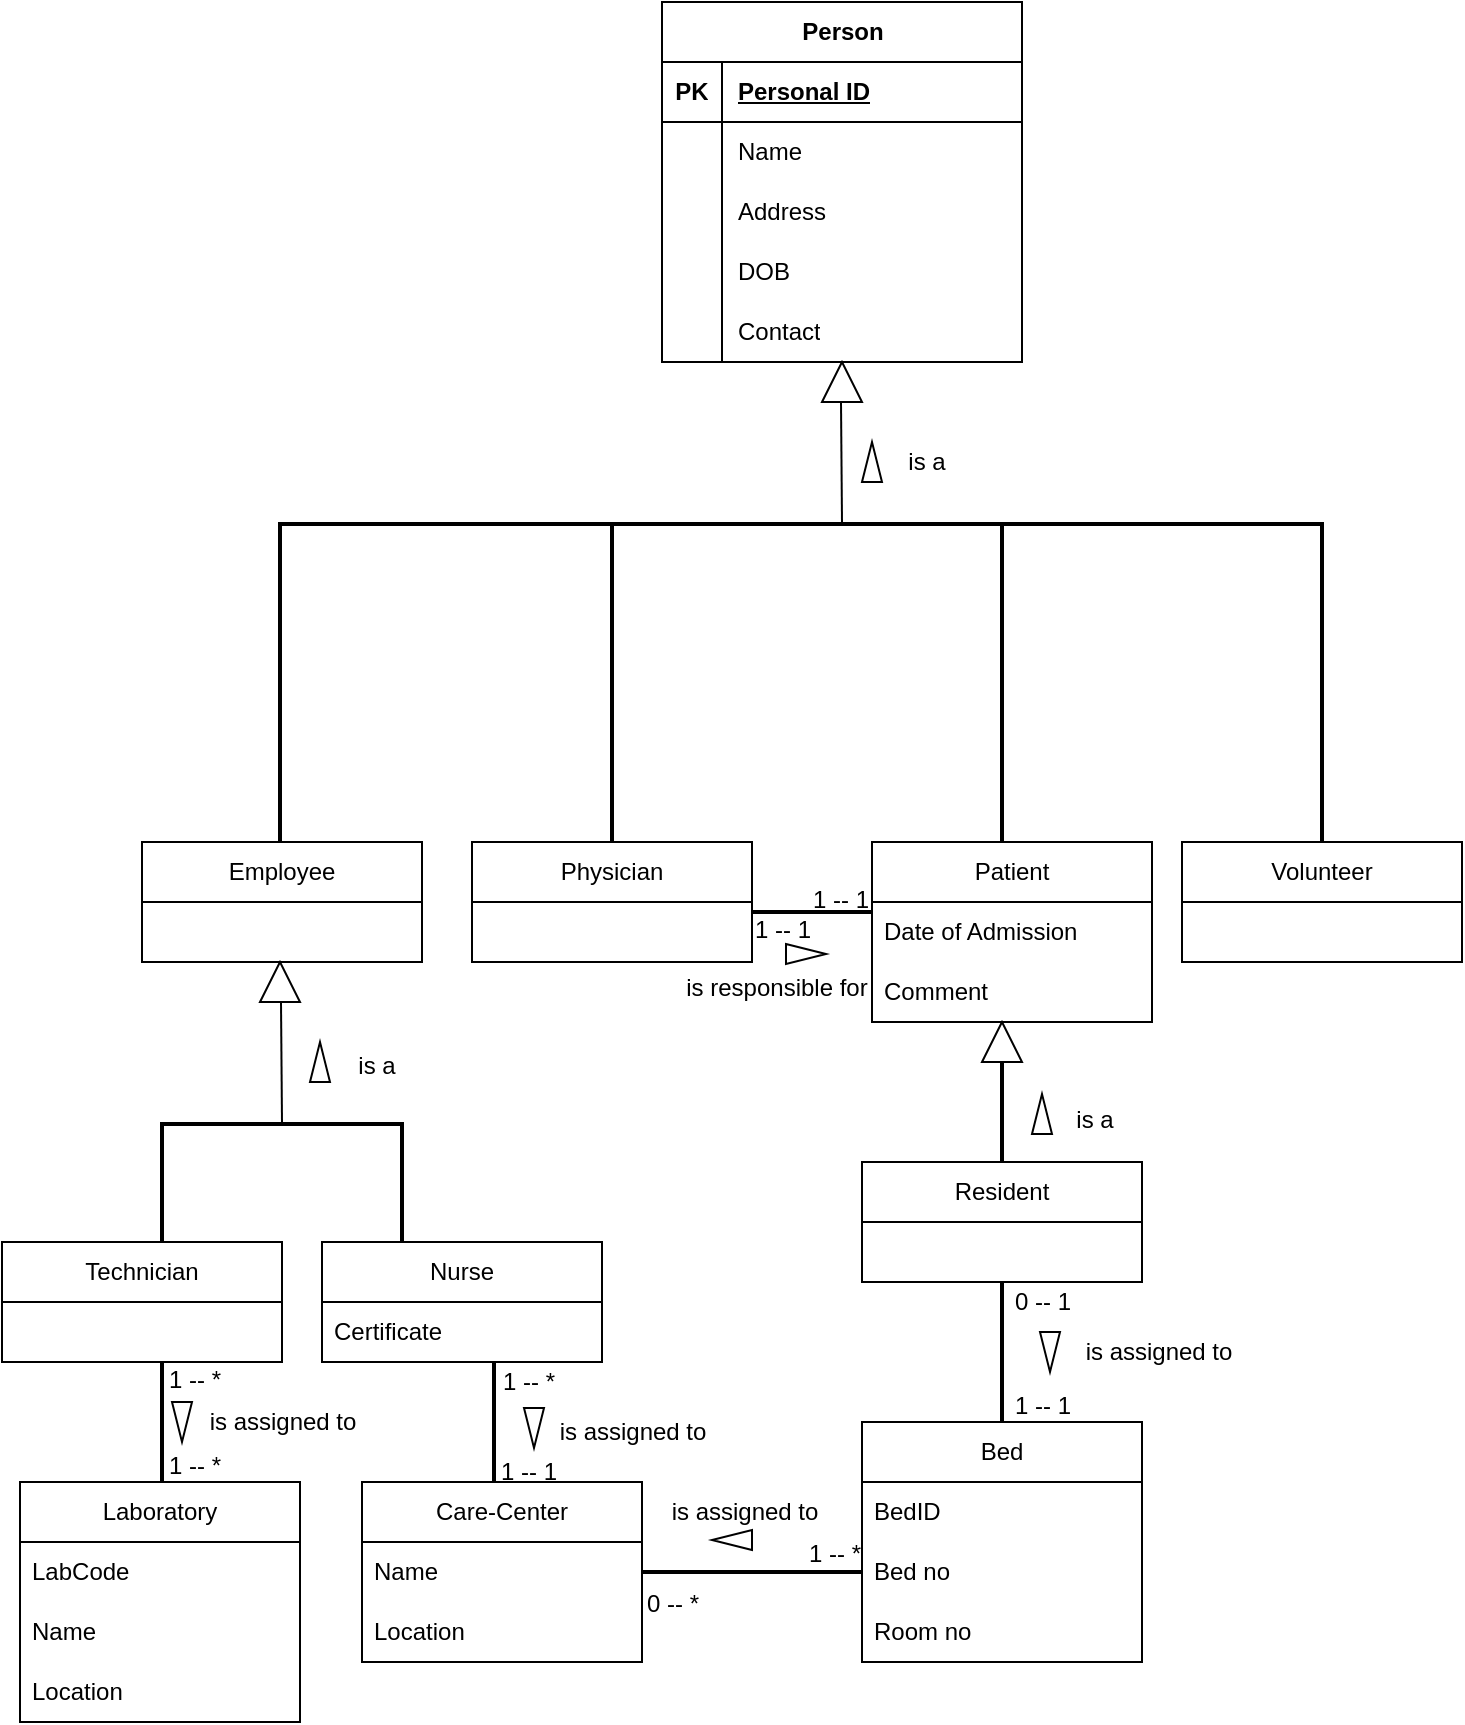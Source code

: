 <mxfile version="21.0.6" type="github">
  <diagram id="R2lEEEUBdFMjLlhIrx00" name="Page-1">
    <mxGraphModel dx="703" dy="392" grid="1" gridSize="10" guides="1" tooltips="1" connect="1" arrows="1" fold="1" page="1" pageScale="1" pageWidth="850" pageHeight="1100" math="0" shadow="0" extFonts="Permanent Marker^https://fonts.googleapis.com/css?family=Permanent+Marker">
      <root>
        <mxCell id="0" />
        <mxCell id="1" parent="0" />
        <mxCell id="s8EIIu6BeSxh9JgCokm7-1" value="Person" style="shape=table;startSize=30;container=1;collapsible=1;childLayout=tableLayout;fixedRows=1;rowLines=0;fontStyle=1;align=center;resizeLast=1;html=1;" vertex="1" parent="1">
          <mxGeometry x="460" y="20" width="180" height="180" as="geometry">
            <mxRectangle x="60" y="50" width="80" height="30" as="alternateBounds" />
          </mxGeometry>
        </mxCell>
        <mxCell id="s8EIIu6BeSxh9JgCokm7-2" value="" style="shape=tableRow;horizontal=0;startSize=0;swimlaneHead=0;swimlaneBody=0;fillColor=none;collapsible=0;dropTarget=0;points=[[0,0.5],[1,0.5]];portConstraint=eastwest;top=0;left=0;right=0;bottom=1;" vertex="1" parent="s8EIIu6BeSxh9JgCokm7-1">
          <mxGeometry y="30" width="180" height="30" as="geometry" />
        </mxCell>
        <mxCell id="s8EIIu6BeSxh9JgCokm7-3" value="PK" style="shape=partialRectangle;connectable=0;fillColor=none;top=0;left=0;bottom=0;right=0;fontStyle=1;overflow=hidden;whiteSpace=wrap;html=1;" vertex="1" parent="s8EIIu6BeSxh9JgCokm7-2">
          <mxGeometry width="30" height="30" as="geometry">
            <mxRectangle width="30" height="30" as="alternateBounds" />
          </mxGeometry>
        </mxCell>
        <mxCell id="s8EIIu6BeSxh9JgCokm7-4" value="Personal ID" style="shape=partialRectangle;connectable=0;fillColor=none;top=0;left=0;bottom=0;right=0;align=left;spacingLeft=6;fontStyle=5;overflow=hidden;whiteSpace=wrap;html=1;" vertex="1" parent="s8EIIu6BeSxh9JgCokm7-2">
          <mxGeometry x="30" width="150" height="30" as="geometry">
            <mxRectangle width="150" height="30" as="alternateBounds" />
          </mxGeometry>
        </mxCell>
        <mxCell id="s8EIIu6BeSxh9JgCokm7-5" value="" style="shape=tableRow;horizontal=0;startSize=0;swimlaneHead=0;swimlaneBody=0;fillColor=none;collapsible=0;dropTarget=0;points=[[0,0.5],[1,0.5]];portConstraint=eastwest;top=0;left=0;right=0;bottom=0;" vertex="1" parent="s8EIIu6BeSxh9JgCokm7-1">
          <mxGeometry y="60" width="180" height="30" as="geometry" />
        </mxCell>
        <mxCell id="s8EIIu6BeSxh9JgCokm7-6" value="" style="shape=partialRectangle;connectable=0;fillColor=none;top=0;left=0;bottom=0;right=0;editable=1;overflow=hidden;whiteSpace=wrap;html=1;" vertex="1" parent="s8EIIu6BeSxh9JgCokm7-5">
          <mxGeometry width="30" height="30" as="geometry">
            <mxRectangle width="30" height="30" as="alternateBounds" />
          </mxGeometry>
        </mxCell>
        <mxCell id="s8EIIu6BeSxh9JgCokm7-7" value="Name" style="shape=partialRectangle;connectable=0;fillColor=none;top=0;left=0;bottom=0;right=0;align=left;spacingLeft=6;overflow=hidden;whiteSpace=wrap;html=1;" vertex="1" parent="s8EIIu6BeSxh9JgCokm7-5">
          <mxGeometry x="30" width="150" height="30" as="geometry">
            <mxRectangle width="150" height="30" as="alternateBounds" />
          </mxGeometry>
        </mxCell>
        <mxCell id="s8EIIu6BeSxh9JgCokm7-8" value="" style="shape=tableRow;horizontal=0;startSize=0;swimlaneHead=0;swimlaneBody=0;fillColor=none;collapsible=0;dropTarget=0;points=[[0,0.5],[1,0.5]];portConstraint=eastwest;top=0;left=0;right=0;bottom=0;" vertex="1" parent="s8EIIu6BeSxh9JgCokm7-1">
          <mxGeometry y="90" width="180" height="30" as="geometry" />
        </mxCell>
        <mxCell id="s8EIIu6BeSxh9JgCokm7-9" value="" style="shape=partialRectangle;connectable=0;fillColor=none;top=0;left=0;bottom=0;right=0;editable=1;overflow=hidden;whiteSpace=wrap;html=1;" vertex="1" parent="s8EIIu6BeSxh9JgCokm7-8">
          <mxGeometry width="30" height="30" as="geometry">
            <mxRectangle width="30" height="30" as="alternateBounds" />
          </mxGeometry>
        </mxCell>
        <mxCell id="s8EIIu6BeSxh9JgCokm7-10" value="Address" style="shape=partialRectangle;connectable=0;fillColor=none;top=0;left=0;bottom=0;right=0;align=left;spacingLeft=6;overflow=hidden;whiteSpace=wrap;html=1;" vertex="1" parent="s8EIIu6BeSxh9JgCokm7-8">
          <mxGeometry x="30" width="150" height="30" as="geometry">
            <mxRectangle width="150" height="30" as="alternateBounds" />
          </mxGeometry>
        </mxCell>
        <mxCell id="s8EIIu6BeSxh9JgCokm7-11" value="" style="shape=tableRow;horizontal=0;startSize=0;swimlaneHead=0;swimlaneBody=0;fillColor=none;collapsible=0;dropTarget=0;points=[[0,0.5],[1,0.5]];portConstraint=eastwest;top=0;left=0;right=0;bottom=0;" vertex="1" parent="s8EIIu6BeSxh9JgCokm7-1">
          <mxGeometry y="120" width="180" height="30" as="geometry" />
        </mxCell>
        <mxCell id="s8EIIu6BeSxh9JgCokm7-12" value="" style="shape=partialRectangle;connectable=0;fillColor=none;top=0;left=0;bottom=0;right=0;editable=1;overflow=hidden;whiteSpace=wrap;html=1;" vertex="1" parent="s8EIIu6BeSxh9JgCokm7-11">
          <mxGeometry width="30" height="30" as="geometry">
            <mxRectangle width="30" height="30" as="alternateBounds" />
          </mxGeometry>
        </mxCell>
        <mxCell id="s8EIIu6BeSxh9JgCokm7-13" value="DOB" style="shape=partialRectangle;connectable=0;fillColor=none;top=0;left=0;bottom=0;right=0;align=left;spacingLeft=6;overflow=hidden;whiteSpace=wrap;html=1;" vertex="1" parent="s8EIIu6BeSxh9JgCokm7-11">
          <mxGeometry x="30" width="150" height="30" as="geometry">
            <mxRectangle width="150" height="30" as="alternateBounds" />
          </mxGeometry>
        </mxCell>
        <mxCell id="s8EIIu6BeSxh9JgCokm7-20" value="" style="shape=tableRow;horizontal=0;startSize=0;swimlaneHead=0;swimlaneBody=0;fillColor=none;collapsible=0;dropTarget=0;points=[[0,0.5],[1,0.5]];portConstraint=eastwest;top=0;left=0;right=0;bottom=0;" vertex="1" parent="s8EIIu6BeSxh9JgCokm7-1">
          <mxGeometry y="150" width="180" height="30" as="geometry" />
        </mxCell>
        <mxCell id="s8EIIu6BeSxh9JgCokm7-21" value="" style="shape=partialRectangle;connectable=0;fillColor=none;top=0;left=0;bottom=0;right=0;editable=1;overflow=hidden;whiteSpace=wrap;html=1;" vertex="1" parent="s8EIIu6BeSxh9JgCokm7-20">
          <mxGeometry width="30" height="30" as="geometry">
            <mxRectangle width="30" height="30" as="alternateBounds" />
          </mxGeometry>
        </mxCell>
        <mxCell id="s8EIIu6BeSxh9JgCokm7-22" value="Contact" style="shape=partialRectangle;connectable=0;fillColor=none;top=0;left=0;bottom=0;right=0;align=left;spacingLeft=6;overflow=hidden;whiteSpace=wrap;html=1;" vertex="1" parent="s8EIIu6BeSxh9JgCokm7-20">
          <mxGeometry x="30" width="150" height="30" as="geometry">
            <mxRectangle width="150" height="30" as="alternateBounds" />
          </mxGeometry>
        </mxCell>
        <mxCell id="s8EIIu6BeSxh9JgCokm7-23" value="" style="triangle;whiteSpace=wrap;html=1;rotation=-90;" vertex="1" parent="1">
          <mxGeometry x="540" y="200" width="20" height="20" as="geometry" />
        </mxCell>
        <mxCell id="s8EIIu6BeSxh9JgCokm7-24" value="" style="endArrow=none;html=1;rounded=0;" edge="1" parent="1">
          <mxGeometry relative="1" as="geometry">
            <mxPoint x="549.5" y="220" as="sourcePoint" />
            <mxPoint x="550" y="280" as="targetPoint" />
          </mxGeometry>
        </mxCell>
        <mxCell id="s8EIIu6BeSxh9JgCokm7-25" value="" style="resizable=0;html=1;whiteSpace=wrap;align=right;verticalAlign=bottom;" connectable="0" vertex="1" parent="s8EIIu6BeSxh9JgCokm7-24">
          <mxGeometry x="1" relative="1" as="geometry" />
        </mxCell>
        <mxCell id="s8EIIu6BeSxh9JgCokm7-28" value="" style="line;strokeWidth=2;html=1;" vertex="1" parent="1">
          <mxGeometry x="270" y="276" width="520" height="10" as="geometry" />
        </mxCell>
        <mxCell id="s8EIIu6BeSxh9JgCokm7-31" value="" style="line;strokeWidth=2;direction=south;html=1;" vertex="1" parent="1">
          <mxGeometry x="264" y="280" width="10" height="160" as="geometry" />
        </mxCell>
        <mxCell id="s8EIIu6BeSxh9JgCokm7-32" value="" style="line;strokeWidth=2;direction=south;html=1;" vertex="1" parent="1">
          <mxGeometry x="430" y="280" width="10" height="160" as="geometry" />
        </mxCell>
        <mxCell id="s8EIIu6BeSxh9JgCokm7-33" value="" style="line;strokeWidth=2;direction=south;html=1;" vertex="1" parent="1">
          <mxGeometry x="625" y="280" width="10" height="160" as="geometry" />
        </mxCell>
        <mxCell id="s8EIIu6BeSxh9JgCokm7-34" value="" style="line;strokeWidth=2;direction=south;html=1;" vertex="1" parent="1">
          <mxGeometry x="785" y="280" width="10" height="160" as="geometry" />
        </mxCell>
        <mxCell id="s8EIIu6BeSxh9JgCokm7-35" value="Employee" style="swimlane;fontStyle=0;childLayout=stackLayout;horizontal=1;startSize=30;horizontalStack=0;resizeParent=1;resizeParentMax=0;resizeLast=0;collapsible=1;marginBottom=0;whiteSpace=wrap;html=1;" vertex="1" parent="1">
          <mxGeometry x="200" y="440" width="140" height="60" as="geometry" />
        </mxCell>
        <mxCell id="s8EIIu6BeSxh9JgCokm7-39" value="Physician" style="swimlane;fontStyle=0;childLayout=stackLayout;horizontal=1;startSize=30;horizontalStack=0;resizeParent=1;resizeParentMax=0;resizeLast=0;collapsible=1;marginBottom=0;whiteSpace=wrap;html=1;" vertex="1" parent="1">
          <mxGeometry x="365" y="440" width="140" height="60" as="geometry" />
        </mxCell>
        <mxCell id="s8EIIu6BeSxh9JgCokm7-43" value="Patient" style="swimlane;fontStyle=0;childLayout=stackLayout;horizontal=1;startSize=30;horizontalStack=0;resizeParent=1;resizeParentMax=0;resizeLast=0;collapsible=1;marginBottom=0;whiteSpace=wrap;html=1;" vertex="1" parent="1">
          <mxGeometry x="565" y="440" width="140" height="90" as="geometry" />
        </mxCell>
        <mxCell id="s8EIIu6BeSxh9JgCokm7-44" value="Date of Admission" style="text;strokeColor=none;fillColor=none;align=left;verticalAlign=middle;spacingLeft=4;spacingRight=4;overflow=hidden;points=[[0,0.5],[1,0.5]];portConstraint=eastwest;rotatable=0;whiteSpace=wrap;html=1;" vertex="1" parent="s8EIIu6BeSxh9JgCokm7-43">
          <mxGeometry y="30" width="140" height="30" as="geometry" />
        </mxCell>
        <mxCell id="s8EIIu6BeSxh9JgCokm7-45" value="Comment" style="text;strokeColor=none;fillColor=none;align=left;verticalAlign=middle;spacingLeft=4;spacingRight=4;overflow=hidden;points=[[0,0.5],[1,0.5]];portConstraint=eastwest;rotatable=0;whiteSpace=wrap;html=1;" vertex="1" parent="s8EIIu6BeSxh9JgCokm7-43">
          <mxGeometry y="60" width="140" height="30" as="geometry" />
        </mxCell>
        <mxCell id="s8EIIu6BeSxh9JgCokm7-47" value="Volunteer" style="swimlane;fontStyle=0;childLayout=stackLayout;horizontal=1;startSize=30;horizontalStack=0;resizeParent=1;resizeParentMax=0;resizeLast=0;collapsible=1;marginBottom=0;whiteSpace=wrap;html=1;" vertex="1" parent="1">
          <mxGeometry x="720" y="440" width="140" height="60" as="geometry" />
        </mxCell>
        <mxCell id="s8EIIu6BeSxh9JgCokm7-51" value="" style="triangle;whiteSpace=wrap;html=1;rotation=-90;" vertex="1" parent="1">
          <mxGeometry x="259" y="500" width="20" height="20" as="geometry" />
        </mxCell>
        <mxCell id="s8EIIu6BeSxh9JgCokm7-52" value="" style="endArrow=none;html=1;rounded=0;" edge="1" parent="1">
          <mxGeometry relative="1" as="geometry">
            <mxPoint x="269.5" y="520" as="sourcePoint" />
            <mxPoint x="270" y="580" as="targetPoint" />
          </mxGeometry>
        </mxCell>
        <mxCell id="s8EIIu6BeSxh9JgCokm7-53" value="" style="resizable=0;html=1;whiteSpace=wrap;align=right;verticalAlign=bottom;" connectable="0" vertex="1" parent="s8EIIu6BeSxh9JgCokm7-52">
          <mxGeometry x="1" relative="1" as="geometry" />
        </mxCell>
        <mxCell id="s8EIIu6BeSxh9JgCokm7-54" value="" style="line;strokeWidth=2;html=1;" vertex="1" parent="1">
          <mxGeometry x="210" y="576" width="120" height="10" as="geometry" />
        </mxCell>
        <mxCell id="s8EIIu6BeSxh9JgCokm7-61" value="" style="line;strokeWidth=2;direction=south;html=1;" vertex="1" parent="1">
          <mxGeometry x="205" y="580" width="10" height="60" as="geometry" />
        </mxCell>
        <mxCell id="s8EIIu6BeSxh9JgCokm7-62" value="" style="line;strokeWidth=2;direction=south;html=1;" vertex="1" parent="1">
          <mxGeometry x="325" y="580" width="10" height="60" as="geometry" />
        </mxCell>
        <mxCell id="s8EIIu6BeSxh9JgCokm7-63" value="Technician" style="swimlane;fontStyle=0;childLayout=stackLayout;horizontal=1;startSize=30;horizontalStack=0;resizeParent=1;resizeParentMax=0;resizeLast=0;collapsible=1;marginBottom=0;whiteSpace=wrap;html=1;" vertex="1" parent="1">
          <mxGeometry x="130" y="640" width="140" height="60" as="geometry" />
        </mxCell>
        <mxCell id="s8EIIu6BeSxh9JgCokm7-67" value="Nurse" style="swimlane;fontStyle=0;childLayout=stackLayout;horizontal=1;startSize=30;horizontalStack=0;resizeParent=1;resizeParentMax=0;resizeLast=0;collapsible=1;marginBottom=0;whiteSpace=wrap;html=1;" vertex="1" parent="1">
          <mxGeometry x="290" y="640" width="140" height="60" as="geometry" />
        </mxCell>
        <mxCell id="s8EIIu6BeSxh9JgCokm7-68" value="Certificate" style="text;strokeColor=none;fillColor=none;align=left;verticalAlign=middle;spacingLeft=4;spacingRight=4;overflow=hidden;points=[[0,0.5],[1,0.5]];portConstraint=eastwest;rotatable=0;whiteSpace=wrap;html=1;" vertex="1" parent="s8EIIu6BeSxh9JgCokm7-67">
          <mxGeometry y="30" width="140" height="30" as="geometry" />
        </mxCell>
        <mxCell id="s8EIIu6BeSxh9JgCokm7-71" value="" style="line;strokeWidth=2;direction=south;html=1;" vertex="1" parent="1">
          <mxGeometry x="205" y="700" width="10" height="60" as="geometry" />
        </mxCell>
        <mxCell id="s8EIIu6BeSxh9JgCokm7-72" value="Laboratory" style="swimlane;fontStyle=0;childLayout=stackLayout;horizontal=1;startSize=30;horizontalStack=0;resizeParent=1;resizeParentMax=0;resizeLast=0;collapsible=1;marginBottom=0;whiteSpace=wrap;html=1;" vertex="1" parent="1">
          <mxGeometry x="139" y="760" width="140" height="120" as="geometry" />
        </mxCell>
        <mxCell id="s8EIIu6BeSxh9JgCokm7-73" value="LabCode" style="text;strokeColor=none;fillColor=none;align=left;verticalAlign=middle;spacingLeft=4;spacingRight=4;overflow=hidden;points=[[0,0.5],[1,0.5]];portConstraint=eastwest;rotatable=0;whiteSpace=wrap;html=1;" vertex="1" parent="s8EIIu6BeSxh9JgCokm7-72">
          <mxGeometry y="30" width="140" height="30" as="geometry" />
        </mxCell>
        <mxCell id="s8EIIu6BeSxh9JgCokm7-74" value="Name" style="text;strokeColor=none;fillColor=none;align=left;verticalAlign=middle;spacingLeft=4;spacingRight=4;overflow=hidden;points=[[0,0.5],[1,0.5]];portConstraint=eastwest;rotatable=0;whiteSpace=wrap;html=1;" vertex="1" parent="s8EIIu6BeSxh9JgCokm7-72">
          <mxGeometry y="60" width="140" height="30" as="geometry" />
        </mxCell>
        <mxCell id="s8EIIu6BeSxh9JgCokm7-75" value="Location" style="text;strokeColor=none;fillColor=none;align=left;verticalAlign=middle;spacingLeft=4;spacingRight=4;overflow=hidden;points=[[0,0.5],[1,0.5]];portConstraint=eastwest;rotatable=0;whiteSpace=wrap;html=1;" vertex="1" parent="s8EIIu6BeSxh9JgCokm7-72">
          <mxGeometry y="90" width="140" height="30" as="geometry" />
        </mxCell>
        <mxCell id="s8EIIu6BeSxh9JgCokm7-76" value="Care-Center" style="swimlane;fontStyle=0;childLayout=stackLayout;horizontal=1;startSize=30;horizontalStack=0;resizeParent=1;resizeParentMax=0;resizeLast=0;collapsible=1;marginBottom=0;whiteSpace=wrap;html=1;" vertex="1" parent="1">
          <mxGeometry x="310" y="760" width="140" height="90" as="geometry" />
        </mxCell>
        <mxCell id="s8EIIu6BeSxh9JgCokm7-77" value="Name" style="text;strokeColor=none;fillColor=none;align=left;verticalAlign=middle;spacingLeft=4;spacingRight=4;overflow=hidden;points=[[0,0.5],[1,0.5]];portConstraint=eastwest;rotatable=0;whiteSpace=wrap;html=1;" vertex="1" parent="s8EIIu6BeSxh9JgCokm7-76">
          <mxGeometry y="30" width="140" height="30" as="geometry" />
        </mxCell>
        <mxCell id="s8EIIu6BeSxh9JgCokm7-78" value="Location" style="text;strokeColor=none;fillColor=none;align=left;verticalAlign=middle;spacingLeft=4;spacingRight=4;overflow=hidden;points=[[0,0.5],[1,0.5]];portConstraint=eastwest;rotatable=0;whiteSpace=wrap;html=1;" vertex="1" parent="s8EIIu6BeSxh9JgCokm7-76">
          <mxGeometry y="60" width="140" height="30" as="geometry" />
        </mxCell>
        <mxCell id="s8EIIu6BeSxh9JgCokm7-81" value="" style="line;strokeWidth=2;direction=south;html=1;" vertex="1" parent="1">
          <mxGeometry x="371" y="700" width="10" height="60" as="geometry" />
        </mxCell>
        <mxCell id="s8EIIu6BeSxh9JgCokm7-82" value="Resident" style="swimlane;fontStyle=0;childLayout=stackLayout;horizontal=1;startSize=30;horizontalStack=0;resizeParent=1;resizeParentMax=0;resizeLast=0;collapsible=1;marginBottom=0;whiteSpace=wrap;html=1;" vertex="1" parent="1">
          <mxGeometry x="560" y="600" width="140" height="60" as="geometry" />
        </mxCell>
        <mxCell id="s8EIIu6BeSxh9JgCokm7-86" value="" style="line;strokeWidth=2;direction=south;html=1;" vertex="1" parent="1">
          <mxGeometry x="625" y="550" width="10" height="50" as="geometry" />
        </mxCell>
        <mxCell id="s8EIIu6BeSxh9JgCokm7-87" value="Bed" style="swimlane;fontStyle=0;childLayout=stackLayout;horizontal=1;startSize=30;horizontalStack=0;resizeParent=1;resizeParentMax=0;resizeLast=0;collapsible=1;marginBottom=0;whiteSpace=wrap;html=1;" vertex="1" parent="1">
          <mxGeometry x="560" y="730" width="140" height="120" as="geometry" />
        </mxCell>
        <mxCell id="s8EIIu6BeSxh9JgCokm7-88" value="BedID" style="text;strokeColor=none;fillColor=none;align=left;verticalAlign=middle;spacingLeft=4;spacingRight=4;overflow=hidden;points=[[0,0.5],[1,0.5]];portConstraint=eastwest;rotatable=0;whiteSpace=wrap;html=1;" vertex="1" parent="s8EIIu6BeSxh9JgCokm7-87">
          <mxGeometry y="30" width="140" height="30" as="geometry" />
        </mxCell>
        <mxCell id="s8EIIu6BeSxh9JgCokm7-89" value="Bed no" style="text;strokeColor=none;fillColor=none;align=left;verticalAlign=middle;spacingLeft=4;spacingRight=4;overflow=hidden;points=[[0,0.5],[1,0.5]];portConstraint=eastwest;rotatable=0;whiteSpace=wrap;html=1;" vertex="1" parent="s8EIIu6BeSxh9JgCokm7-87">
          <mxGeometry y="60" width="140" height="30" as="geometry" />
        </mxCell>
        <mxCell id="s8EIIu6BeSxh9JgCokm7-90" value="Room no" style="text;strokeColor=none;fillColor=none;align=left;verticalAlign=middle;spacingLeft=4;spacingRight=4;overflow=hidden;points=[[0,0.5],[1,0.5]];portConstraint=eastwest;rotatable=0;whiteSpace=wrap;html=1;" vertex="1" parent="s8EIIu6BeSxh9JgCokm7-87">
          <mxGeometry y="90" width="140" height="30" as="geometry" />
        </mxCell>
        <mxCell id="s8EIIu6BeSxh9JgCokm7-92" value="" style="line;strokeWidth=2;direction=south;html=1;" vertex="1" parent="1">
          <mxGeometry x="625" y="660" width="10" height="70" as="geometry" />
        </mxCell>
        <mxCell id="s8EIIu6BeSxh9JgCokm7-94" value="1 -- *" style="text;html=1;align=center;verticalAlign=middle;resizable=0;points=[];autosize=1;strokeColor=none;fillColor=none;" vertex="1" parent="1">
          <mxGeometry x="368" y="695" width="50" height="30" as="geometry" />
        </mxCell>
        <mxCell id="s8EIIu6BeSxh9JgCokm7-95" value="1 -- 1" style="text;html=1;align=center;verticalAlign=middle;resizable=0;points=[];autosize=1;strokeColor=none;fillColor=none;" vertex="1" parent="1">
          <mxGeometry x="368" y="740" width="50" height="30" as="geometry" />
        </mxCell>
        <mxCell id="s8EIIu6BeSxh9JgCokm7-96" value="1 -- 1" style="text;html=1;align=center;verticalAlign=middle;resizable=0;points=[];autosize=1;strokeColor=none;fillColor=none;" vertex="1" parent="1">
          <mxGeometry x="625" y="707" width="50" height="30" as="geometry" />
        </mxCell>
        <mxCell id="s8EIIu6BeSxh9JgCokm7-97" value="1 -- *" style="text;html=1;align=center;verticalAlign=middle;resizable=0;points=[];autosize=1;strokeColor=none;fillColor=none;" vertex="1" parent="1">
          <mxGeometry x="201" y="694" width="50" height="30" as="geometry" />
        </mxCell>
        <mxCell id="s8EIIu6BeSxh9JgCokm7-98" value="1 -- *" style="text;html=1;align=center;verticalAlign=middle;resizable=0;points=[];autosize=1;strokeColor=none;fillColor=none;" vertex="1" parent="1">
          <mxGeometry x="201" y="737" width="50" height="30" as="geometry" />
        </mxCell>
        <mxCell id="s8EIIu6BeSxh9JgCokm7-99" value="1 -- *" style="text;html=1;align=center;verticalAlign=middle;resizable=0;points=[];autosize=1;strokeColor=none;fillColor=none;" vertex="1" parent="1">
          <mxGeometry x="521" y="781" width="50" height="30" as="geometry" />
        </mxCell>
        <mxCell id="s8EIIu6BeSxh9JgCokm7-100" value="" style="line;strokeWidth=2;html=1;" vertex="1" parent="1">
          <mxGeometry x="450" y="800" width="110" height="10" as="geometry" />
        </mxCell>
        <mxCell id="s8EIIu6BeSxh9JgCokm7-101" value="0 -- *" style="text;html=1;align=center;verticalAlign=middle;resizable=0;points=[];autosize=1;strokeColor=none;fillColor=none;" vertex="1" parent="1">
          <mxGeometry x="440" y="806" width="50" height="30" as="geometry" />
        </mxCell>
        <mxCell id="s8EIIu6BeSxh9JgCokm7-102" value="0 -- 1" style="text;html=1;align=center;verticalAlign=middle;resizable=0;points=[];autosize=1;strokeColor=none;fillColor=none;" vertex="1" parent="1">
          <mxGeometry x="625" y="655" width="50" height="30" as="geometry" />
        </mxCell>
        <mxCell id="s8EIIu6BeSxh9JgCokm7-104" value="" style="triangle;whiteSpace=wrap;html=1;rotation=-90;" vertex="1" parent="1">
          <mxGeometry x="620" y="530" width="20" height="20" as="geometry" />
        </mxCell>
        <mxCell id="s8EIIu6BeSxh9JgCokm7-105" value="" style="triangle;whiteSpace=wrap;html=1;rotation=-90;" vertex="1" parent="1">
          <mxGeometry x="555" y="245" width="20" height="10" as="geometry" />
        </mxCell>
        <mxCell id="s8EIIu6BeSxh9JgCokm7-107" value="is a" style="text;html=1;align=center;verticalAlign=middle;resizable=0;points=[];autosize=1;strokeColor=none;fillColor=none;" vertex="1" parent="1">
          <mxGeometry x="572" y="235" width="40" height="30" as="geometry" />
        </mxCell>
        <mxCell id="s8EIIu6BeSxh9JgCokm7-108" value="" style="triangle;whiteSpace=wrap;html=1;rotation=-90;" vertex="1" parent="1">
          <mxGeometry x="279" y="545" width="20" height="10" as="geometry" />
        </mxCell>
        <mxCell id="s8EIIu6BeSxh9JgCokm7-109" value="is a" style="text;html=1;align=center;verticalAlign=middle;resizable=0;points=[];autosize=1;strokeColor=none;fillColor=none;" vertex="1" parent="1">
          <mxGeometry x="297" y="537" width="40" height="30" as="geometry" />
        </mxCell>
        <mxCell id="s8EIIu6BeSxh9JgCokm7-111" value="" style="triangle;whiteSpace=wrap;html=1;rotation=-90;" vertex="1" parent="1">
          <mxGeometry x="640" y="571" width="20" height="10" as="geometry" />
        </mxCell>
        <mxCell id="s8EIIu6BeSxh9JgCokm7-112" value="is a" style="text;html=1;align=center;verticalAlign=middle;resizable=0;points=[];autosize=1;strokeColor=none;fillColor=none;" vertex="1" parent="1">
          <mxGeometry x="656" y="564" width="40" height="30" as="geometry" />
        </mxCell>
        <mxCell id="s8EIIu6BeSxh9JgCokm7-113" value="" style="line;strokeWidth=2;html=1;" vertex="1" parent="1">
          <mxGeometry x="505" y="470" width="60" height="10" as="geometry" />
        </mxCell>
        <mxCell id="s8EIIu6BeSxh9JgCokm7-114" value="1 -- 1" style="text;html=1;align=center;verticalAlign=middle;resizable=0;points=[];autosize=1;strokeColor=none;fillColor=none;" vertex="1" parent="1">
          <mxGeometry x="495" y="469" width="50" height="30" as="geometry" />
        </mxCell>
        <mxCell id="s8EIIu6BeSxh9JgCokm7-115" value="1 -- 1" style="text;html=1;align=center;verticalAlign=middle;resizable=0;points=[];autosize=1;strokeColor=none;fillColor=none;" vertex="1" parent="1">
          <mxGeometry x="524" y="454" width="50" height="30" as="geometry" />
        </mxCell>
        <mxCell id="s8EIIu6BeSxh9JgCokm7-118" value="" style="triangle;whiteSpace=wrap;html=1;rotation=90;" vertex="1" parent="1">
          <mxGeometry x="644" y="690" width="20" height="10" as="geometry" />
        </mxCell>
        <mxCell id="s8EIIu6BeSxh9JgCokm7-119" value="is assigned to" style="text;html=1;align=center;verticalAlign=middle;resizable=0;points=[];autosize=1;strokeColor=none;fillColor=none;" vertex="1" parent="1">
          <mxGeometry x="658" y="680" width="100" height="30" as="geometry" />
        </mxCell>
        <mxCell id="s8EIIu6BeSxh9JgCokm7-120" value="" style="triangle;whiteSpace=wrap;html=1;rotation=0;" vertex="1" parent="1">
          <mxGeometry x="522" y="491" width="20" height="10" as="geometry" />
        </mxCell>
        <mxCell id="s8EIIu6BeSxh9JgCokm7-121" value="is responsible for" style="text;html=1;align=center;verticalAlign=middle;resizable=0;points=[];autosize=1;strokeColor=none;fillColor=none;" vertex="1" parent="1">
          <mxGeometry x="462" y="498" width="110" height="30" as="geometry" />
        </mxCell>
        <mxCell id="s8EIIu6BeSxh9JgCokm7-122" value="" style="triangle;whiteSpace=wrap;html=1;rotation=90;" vertex="1" parent="1">
          <mxGeometry x="386" y="728" width="20" height="10" as="geometry" />
        </mxCell>
        <mxCell id="s8EIIu6BeSxh9JgCokm7-123" value="is assigned to" style="text;html=1;align=center;verticalAlign=middle;resizable=0;points=[];autosize=1;strokeColor=none;fillColor=none;" vertex="1" parent="1">
          <mxGeometry x="395" y="720" width="100" height="30" as="geometry" />
        </mxCell>
        <mxCell id="s8EIIu6BeSxh9JgCokm7-124" value="" style="triangle;whiteSpace=wrap;html=1;rotation=90;" vertex="1" parent="1">
          <mxGeometry x="210" y="725" width="20" height="10" as="geometry" />
        </mxCell>
        <mxCell id="s8EIIu6BeSxh9JgCokm7-125" value="is assigned to" style="text;html=1;align=center;verticalAlign=middle;resizable=0;points=[];autosize=1;strokeColor=none;fillColor=none;" vertex="1" parent="1">
          <mxGeometry x="220" y="715" width="100" height="30" as="geometry" />
        </mxCell>
        <mxCell id="s8EIIu6BeSxh9JgCokm7-127" value="" style="triangle;whiteSpace=wrap;html=1;rotation=-180;" vertex="1" parent="1">
          <mxGeometry x="485" y="784" width="20" height="10" as="geometry" />
        </mxCell>
        <mxCell id="s8EIIu6BeSxh9JgCokm7-128" value="is assigned to" style="text;html=1;align=center;verticalAlign=middle;resizable=0;points=[];autosize=1;strokeColor=none;fillColor=none;" vertex="1" parent="1">
          <mxGeometry x="451" y="760" width="100" height="30" as="geometry" />
        </mxCell>
      </root>
    </mxGraphModel>
  </diagram>
</mxfile>
